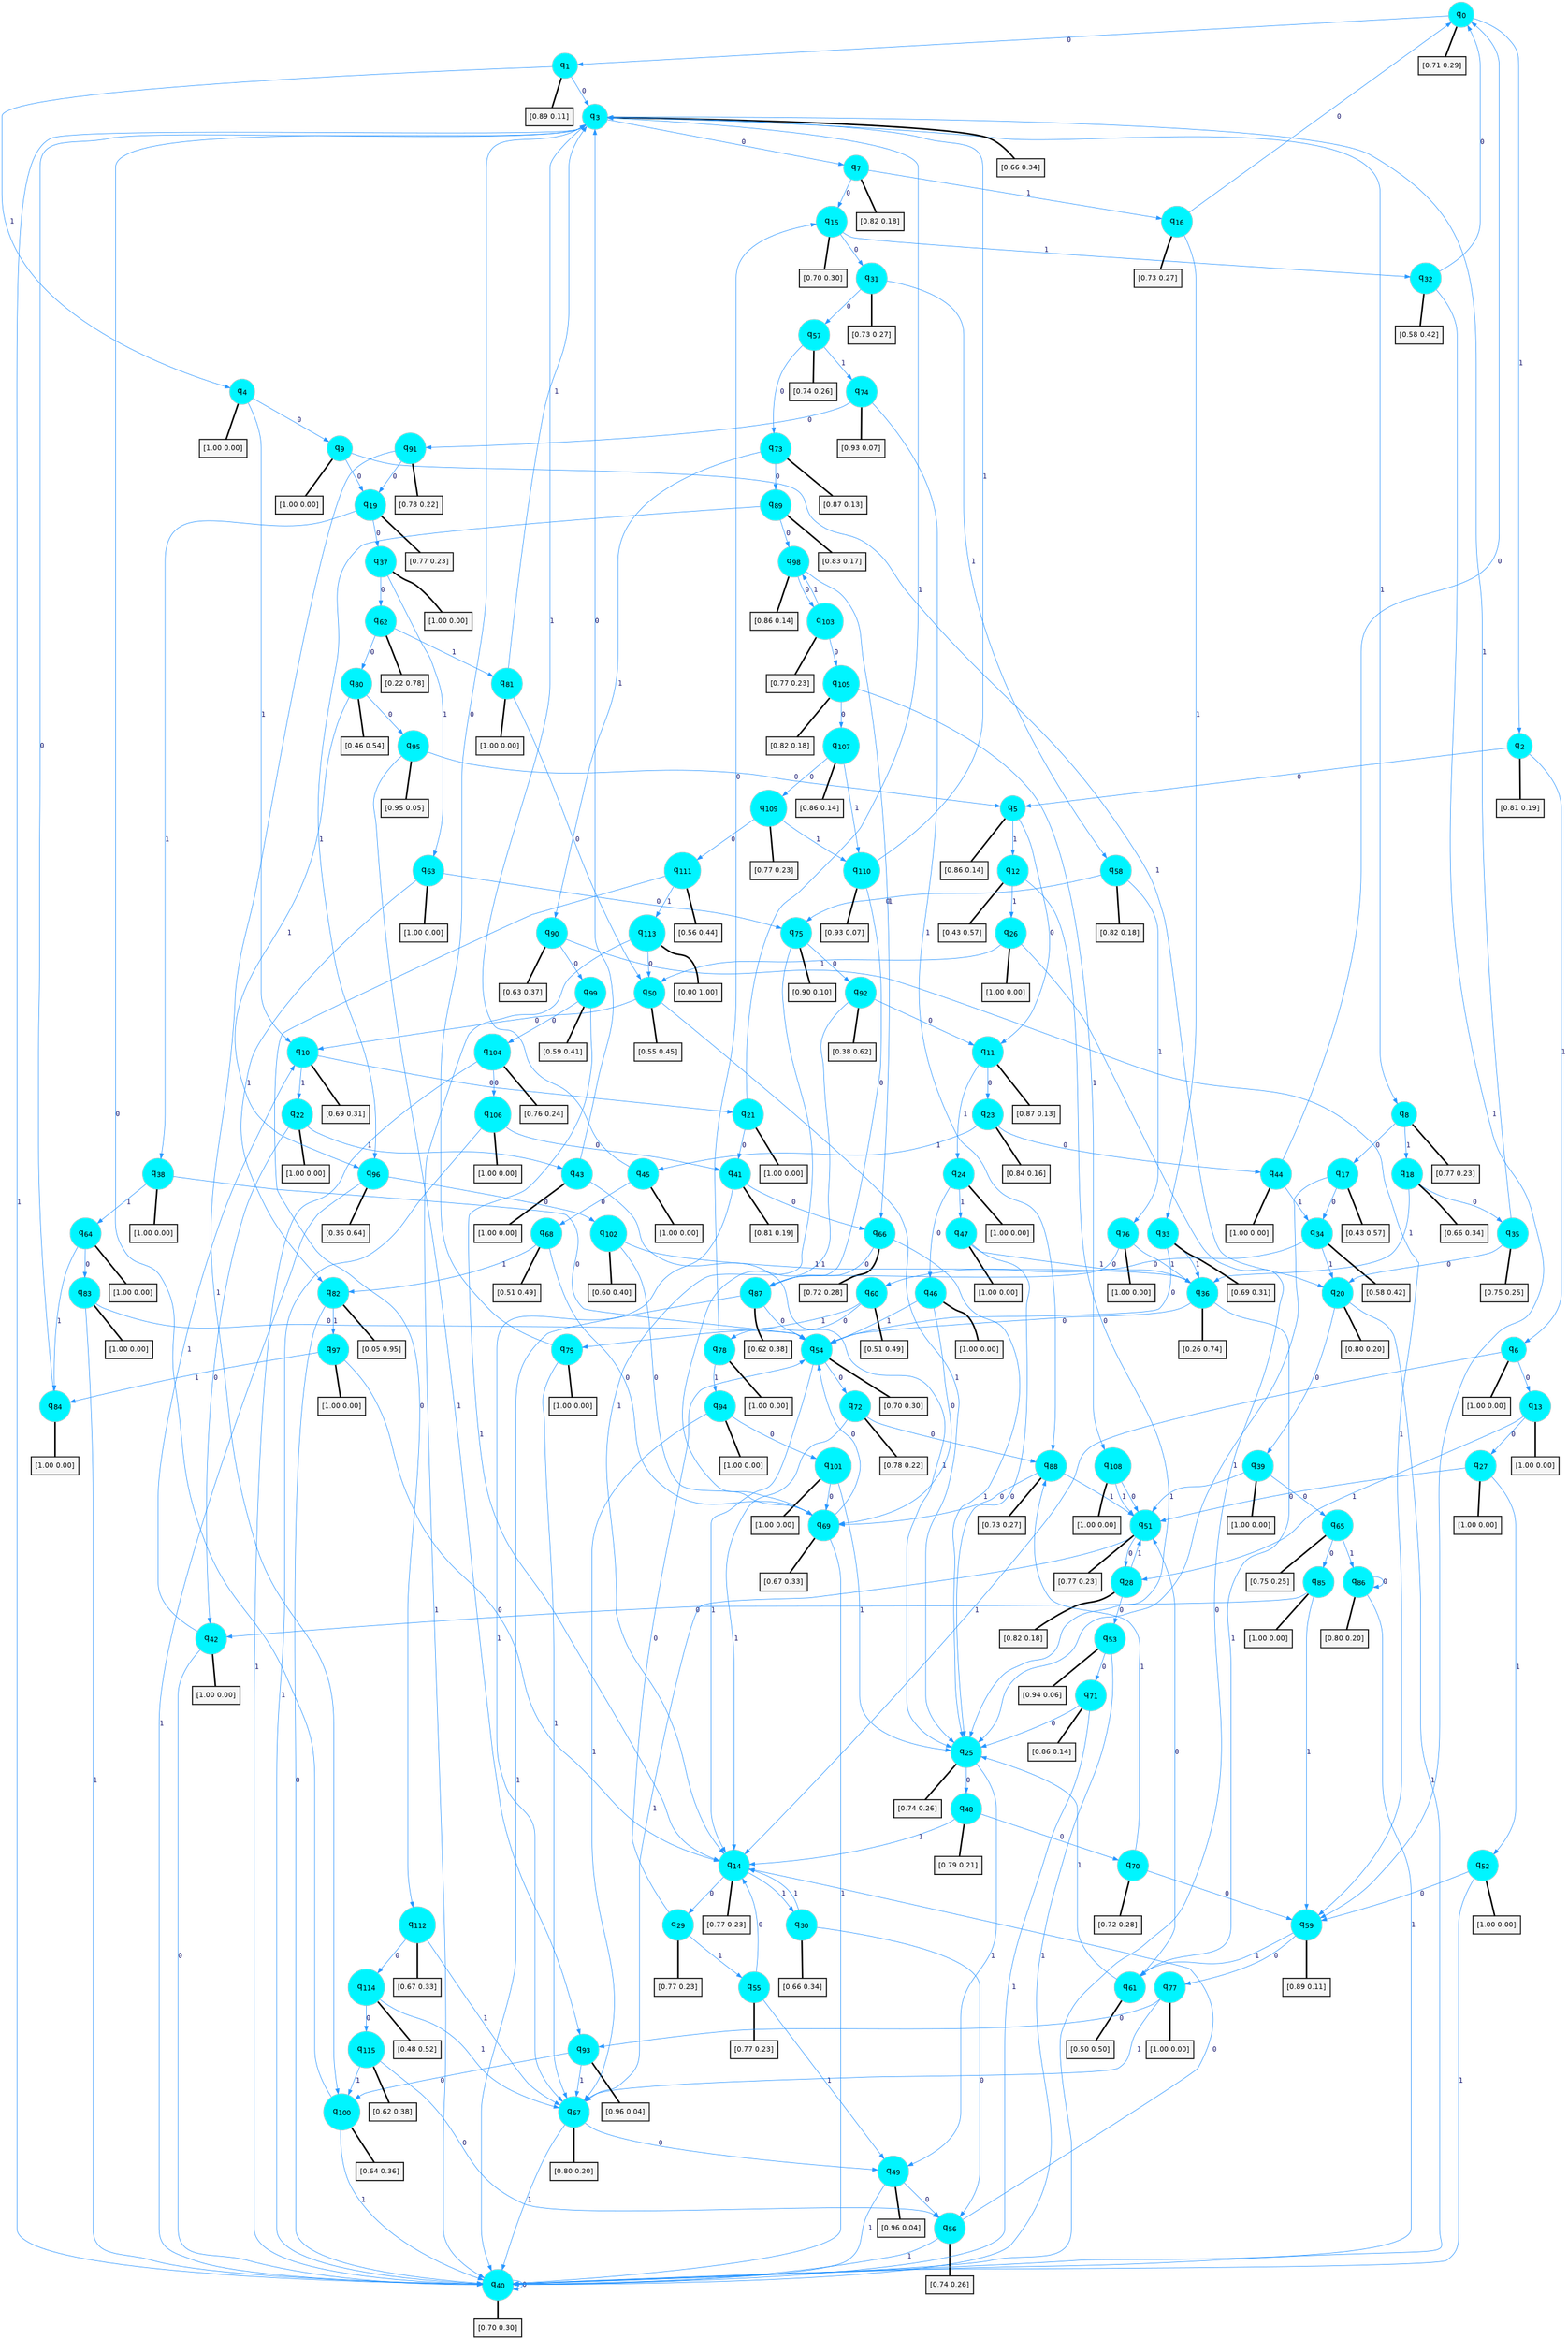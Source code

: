 digraph G {
graph [
bgcolor=transparent, dpi=300, rankdir=TD, size="40,25"];
node [
color=gray, fillcolor=turquoise1, fontcolor=black, fontname=Helvetica, fontsize=16, fontweight=bold, shape=circle, style=filled];
edge [
arrowsize=1, color=dodgerblue1, fontcolor=midnightblue, fontname=courier, fontweight=bold, penwidth=1, style=solid, weight=20];
0[label=<q<SUB>0</SUB>>];
1[label=<q<SUB>1</SUB>>];
2[label=<q<SUB>2</SUB>>];
3[label=<q<SUB>3</SUB>>];
4[label=<q<SUB>4</SUB>>];
5[label=<q<SUB>5</SUB>>];
6[label=<q<SUB>6</SUB>>];
7[label=<q<SUB>7</SUB>>];
8[label=<q<SUB>8</SUB>>];
9[label=<q<SUB>9</SUB>>];
10[label=<q<SUB>10</SUB>>];
11[label=<q<SUB>11</SUB>>];
12[label=<q<SUB>12</SUB>>];
13[label=<q<SUB>13</SUB>>];
14[label=<q<SUB>14</SUB>>];
15[label=<q<SUB>15</SUB>>];
16[label=<q<SUB>16</SUB>>];
17[label=<q<SUB>17</SUB>>];
18[label=<q<SUB>18</SUB>>];
19[label=<q<SUB>19</SUB>>];
20[label=<q<SUB>20</SUB>>];
21[label=<q<SUB>21</SUB>>];
22[label=<q<SUB>22</SUB>>];
23[label=<q<SUB>23</SUB>>];
24[label=<q<SUB>24</SUB>>];
25[label=<q<SUB>25</SUB>>];
26[label=<q<SUB>26</SUB>>];
27[label=<q<SUB>27</SUB>>];
28[label=<q<SUB>28</SUB>>];
29[label=<q<SUB>29</SUB>>];
30[label=<q<SUB>30</SUB>>];
31[label=<q<SUB>31</SUB>>];
32[label=<q<SUB>32</SUB>>];
33[label=<q<SUB>33</SUB>>];
34[label=<q<SUB>34</SUB>>];
35[label=<q<SUB>35</SUB>>];
36[label=<q<SUB>36</SUB>>];
37[label=<q<SUB>37</SUB>>];
38[label=<q<SUB>38</SUB>>];
39[label=<q<SUB>39</SUB>>];
40[label=<q<SUB>40</SUB>>];
41[label=<q<SUB>41</SUB>>];
42[label=<q<SUB>42</SUB>>];
43[label=<q<SUB>43</SUB>>];
44[label=<q<SUB>44</SUB>>];
45[label=<q<SUB>45</SUB>>];
46[label=<q<SUB>46</SUB>>];
47[label=<q<SUB>47</SUB>>];
48[label=<q<SUB>48</SUB>>];
49[label=<q<SUB>49</SUB>>];
50[label=<q<SUB>50</SUB>>];
51[label=<q<SUB>51</SUB>>];
52[label=<q<SUB>52</SUB>>];
53[label=<q<SUB>53</SUB>>];
54[label=<q<SUB>54</SUB>>];
55[label=<q<SUB>55</SUB>>];
56[label=<q<SUB>56</SUB>>];
57[label=<q<SUB>57</SUB>>];
58[label=<q<SUB>58</SUB>>];
59[label=<q<SUB>59</SUB>>];
60[label=<q<SUB>60</SUB>>];
61[label=<q<SUB>61</SUB>>];
62[label=<q<SUB>62</SUB>>];
63[label=<q<SUB>63</SUB>>];
64[label=<q<SUB>64</SUB>>];
65[label=<q<SUB>65</SUB>>];
66[label=<q<SUB>66</SUB>>];
67[label=<q<SUB>67</SUB>>];
68[label=<q<SUB>68</SUB>>];
69[label=<q<SUB>69</SUB>>];
70[label=<q<SUB>70</SUB>>];
71[label=<q<SUB>71</SUB>>];
72[label=<q<SUB>72</SUB>>];
73[label=<q<SUB>73</SUB>>];
74[label=<q<SUB>74</SUB>>];
75[label=<q<SUB>75</SUB>>];
76[label=<q<SUB>76</SUB>>];
77[label=<q<SUB>77</SUB>>];
78[label=<q<SUB>78</SUB>>];
79[label=<q<SUB>79</SUB>>];
80[label=<q<SUB>80</SUB>>];
81[label=<q<SUB>81</SUB>>];
82[label=<q<SUB>82</SUB>>];
83[label=<q<SUB>83</SUB>>];
84[label=<q<SUB>84</SUB>>];
85[label=<q<SUB>85</SUB>>];
86[label=<q<SUB>86</SUB>>];
87[label=<q<SUB>87</SUB>>];
88[label=<q<SUB>88</SUB>>];
89[label=<q<SUB>89</SUB>>];
90[label=<q<SUB>90</SUB>>];
91[label=<q<SUB>91</SUB>>];
92[label=<q<SUB>92</SUB>>];
93[label=<q<SUB>93</SUB>>];
94[label=<q<SUB>94</SUB>>];
95[label=<q<SUB>95</SUB>>];
96[label=<q<SUB>96</SUB>>];
97[label=<q<SUB>97</SUB>>];
98[label=<q<SUB>98</SUB>>];
99[label=<q<SUB>99</SUB>>];
100[label=<q<SUB>100</SUB>>];
101[label=<q<SUB>101</SUB>>];
102[label=<q<SUB>102</SUB>>];
103[label=<q<SUB>103</SUB>>];
104[label=<q<SUB>104</SUB>>];
105[label=<q<SUB>105</SUB>>];
106[label=<q<SUB>106</SUB>>];
107[label=<q<SUB>107</SUB>>];
108[label=<q<SUB>108</SUB>>];
109[label=<q<SUB>109</SUB>>];
110[label=<q<SUB>110</SUB>>];
111[label=<q<SUB>111</SUB>>];
112[label=<q<SUB>112</SUB>>];
113[label=<q<SUB>113</SUB>>];
114[label=<q<SUB>114</SUB>>];
115[label=<q<SUB>115</SUB>>];
116[label="[0.71 0.29]", shape=box,fontcolor=black, fontname=Helvetica, fontsize=14, penwidth=2, fillcolor=whitesmoke,color=black];
117[label="[0.89 0.11]", shape=box,fontcolor=black, fontname=Helvetica, fontsize=14, penwidth=2, fillcolor=whitesmoke,color=black];
118[label="[0.81 0.19]", shape=box,fontcolor=black, fontname=Helvetica, fontsize=14, penwidth=2, fillcolor=whitesmoke,color=black];
119[label="[0.66 0.34]", shape=box,fontcolor=black, fontname=Helvetica, fontsize=14, penwidth=2, fillcolor=whitesmoke,color=black];
120[label="[1.00 0.00]", shape=box,fontcolor=black, fontname=Helvetica, fontsize=14, penwidth=2, fillcolor=whitesmoke,color=black];
121[label="[0.86 0.14]", shape=box,fontcolor=black, fontname=Helvetica, fontsize=14, penwidth=2, fillcolor=whitesmoke,color=black];
122[label="[1.00 0.00]", shape=box,fontcolor=black, fontname=Helvetica, fontsize=14, penwidth=2, fillcolor=whitesmoke,color=black];
123[label="[0.82 0.18]", shape=box,fontcolor=black, fontname=Helvetica, fontsize=14, penwidth=2, fillcolor=whitesmoke,color=black];
124[label="[0.77 0.23]", shape=box,fontcolor=black, fontname=Helvetica, fontsize=14, penwidth=2, fillcolor=whitesmoke,color=black];
125[label="[1.00 0.00]", shape=box,fontcolor=black, fontname=Helvetica, fontsize=14, penwidth=2, fillcolor=whitesmoke,color=black];
126[label="[0.69 0.31]", shape=box,fontcolor=black, fontname=Helvetica, fontsize=14, penwidth=2, fillcolor=whitesmoke,color=black];
127[label="[0.87 0.13]", shape=box,fontcolor=black, fontname=Helvetica, fontsize=14, penwidth=2, fillcolor=whitesmoke,color=black];
128[label="[0.43 0.57]", shape=box,fontcolor=black, fontname=Helvetica, fontsize=14, penwidth=2, fillcolor=whitesmoke,color=black];
129[label="[1.00 0.00]", shape=box,fontcolor=black, fontname=Helvetica, fontsize=14, penwidth=2, fillcolor=whitesmoke,color=black];
130[label="[0.77 0.23]", shape=box,fontcolor=black, fontname=Helvetica, fontsize=14, penwidth=2, fillcolor=whitesmoke,color=black];
131[label="[0.70 0.30]", shape=box,fontcolor=black, fontname=Helvetica, fontsize=14, penwidth=2, fillcolor=whitesmoke,color=black];
132[label="[0.73 0.27]", shape=box,fontcolor=black, fontname=Helvetica, fontsize=14, penwidth=2, fillcolor=whitesmoke,color=black];
133[label="[0.43 0.57]", shape=box,fontcolor=black, fontname=Helvetica, fontsize=14, penwidth=2, fillcolor=whitesmoke,color=black];
134[label="[0.66 0.34]", shape=box,fontcolor=black, fontname=Helvetica, fontsize=14, penwidth=2, fillcolor=whitesmoke,color=black];
135[label="[0.77 0.23]", shape=box,fontcolor=black, fontname=Helvetica, fontsize=14, penwidth=2, fillcolor=whitesmoke,color=black];
136[label="[0.80 0.20]", shape=box,fontcolor=black, fontname=Helvetica, fontsize=14, penwidth=2, fillcolor=whitesmoke,color=black];
137[label="[1.00 0.00]", shape=box,fontcolor=black, fontname=Helvetica, fontsize=14, penwidth=2, fillcolor=whitesmoke,color=black];
138[label="[1.00 0.00]", shape=box,fontcolor=black, fontname=Helvetica, fontsize=14, penwidth=2, fillcolor=whitesmoke,color=black];
139[label="[0.84 0.16]", shape=box,fontcolor=black, fontname=Helvetica, fontsize=14, penwidth=2, fillcolor=whitesmoke,color=black];
140[label="[1.00 0.00]", shape=box,fontcolor=black, fontname=Helvetica, fontsize=14, penwidth=2, fillcolor=whitesmoke,color=black];
141[label="[0.74 0.26]", shape=box,fontcolor=black, fontname=Helvetica, fontsize=14, penwidth=2, fillcolor=whitesmoke,color=black];
142[label="[1.00 0.00]", shape=box,fontcolor=black, fontname=Helvetica, fontsize=14, penwidth=2, fillcolor=whitesmoke,color=black];
143[label="[1.00 0.00]", shape=box,fontcolor=black, fontname=Helvetica, fontsize=14, penwidth=2, fillcolor=whitesmoke,color=black];
144[label="[0.82 0.18]", shape=box,fontcolor=black, fontname=Helvetica, fontsize=14, penwidth=2, fillcolor=whitesmoke,color=black];
145[label="[0.77 0.23]", shape=box,fontcolor=black, fontname=Helvetica, fontsize=14, penwidth=2, fillcolor=whitesmoke,color=black];
146[label="[0.66 0.34]", shape=box,fontcolor=black, fontname=Helvetica, fontsize=14, penwidth=2, fillcolor=whitesmoke,color=black];
147[label="[0.73 0.27]", shape=box,fontcolor=black, fontname=Helvetica, fontsize=14, penwidth=2, fillcolor=whitesmoke,color=black];
148[label="[0.58 0.42]", shape=box,fontcolor=black, fontname=Helvetica, fontsize=14, penwidth=2, fillcolor=whitesmoke,color=black];
149[label="[0.69 0.31]", shape=box,fontcolor=black, fontname=Helvetica, fontsize=14, penwidth=2, fillcolor=whitesmoke,color=black];
150[label="[0.58 0.42]", shape=box,fontcolor=black, fontname=Helvetica, fontsize=14, penwidth=2, fillcolor=whitesmoke,color=black];
151[label="[0.75 0.25]", shape=box,fontcolor=black, fontname=Helvetica, fontsize=14, penwidth=2, fillcolor=whitesmoke,color=black];
152[label="[0.26 0.74]", shape=box,fontcolor=black, fontname=Helvetica, fontsize=14, penwidth=2, fillcolor=whitesmoke,color=black];
153[label="[1.00 0.00]", shape=box,fontcolor=black, fontname=Helvetica, fontsize=14, penwidth=2, fillcolor=whitesmoke,color=black];
154[label="[1.00 0.00]", shape=box,fontcolor=black, fontname=Helvetica, fontsize=14, penwidth=2, fillcolor=whitesmoke,color=black];
155[label="[1.00 0.00]", shape=box,fontcolor=black, fontname=Helvetica, fontsize=14, penwidth=2, fillcolor=whitesmoke,color=black];
156[label="[0.70 0.30]", shape=box,fontcolor=black, fontname=Helvetica, fontsize=14, penwidth=2, fillcolor=whitesmoke,color=black];
157[label="[0.81 0.19]", shape=box,fontcolor=black, fontname=Helvetica, fontsize=14, penwidth=2, fillcolor=whitesmoke,color=black];
158[label="[1.00 0.00]", shape=box,fontcolor=black, fontname=Helvetica, fontsize=14, penwidth=2, fillcolor=whitesmoke,color=black];
159[label="[1.00 0.00]", shape=box,fontcolor=black, fontname=Helvetica, fontsize=14, penwidth=2, fillcolor=whitesmoke,color=black];
160[label="[1.00 0.00]", shape=box,fontcolor=black, fontname=Helvetica, fontsize=14, penwidth=2, fillcolor=whitesmoke,color=black];
161[label="[1.00 0.00]", shape=box,fontcolor=black, fontname=Helvetica, fontsize=14, penwidth=2, fillcolor=whitesmoke,color=black];
162[label="[1.00 0.00]", shape=box,fontcolor=black, fontname=Helvetica, fontsize=14, penwidth=2, fillcolor=whitesmoke,color=black];
163[label="[1.00 0.00]", shape=box,fontcolor=black, fontname=Helvetica, fontsize=14, penwidth=2, fillcolor=whitesmoke,color=black];
164[label="[0.79 0.21]", shape=box,fontcolor=black, fontname=Helvetica, fontsize=14, penwidth=2, fillcolor=whitesmoke,color=black];
165[label="[0.96 0.04]", shape=box,fontcolor=black, fontname=Helvetica, fontsize=14, penwidth=2, fillcolor=whitesmoke,color=black];
166[label="[0.55 0.45]", shape=box,fontcolor=black, fontname=Helvetica, fontsize=14, penwidth=2, fillcolor=whitesmoke,color=black];
167[label="[0.77 0.23]", shape=box,fontcolor=black, fontname=Helvetica, fontsize=14, penwidth=2, fillcolor=whitesmoke,color=black];
168[label="[1.00 0.00]", shape=box,fontcolor=black, fontname=Helvetica, fontsize=14, penwidth=2, fillcolor=whitesmoke,color=black];
169[label="[0.94 0.06]", shape=box,fontcolor=black, fontname=Helvetica, fontsize=14, penwidth=2, fillcolor=whitesmoke,color=black];
170[label="[0.70 0.30]", shape=box,fontcolor=black, fontname=Helvetica, fontsize=14, penwidth=2, fillcolor=whitesmoke,color=black];
171[label="[0.77 0.23]", shape=box,fontcolor=black, fontname=Helvetica, fontsize=14, penwidth=2, fillcolor=whitesmoke,color=black];
172[label="[0.74 0.26]", shape=box,fontcolor=black, fontname=Helvetica, fontsize=14, penwidth=2, fillcolor=whitesmoke,color=black];
173[label="[0.74 0.26]", shape=box,fontcolor=black, fontname=Helvetica, fontsize=14, penwidth=2, fillcolor=whitesmoke,color=black];
174[label="[0.82 0.18]", shape=box,fontcolor=black, fontname=Helvetica, fontsize=14, penwidth=2, fillcolor=whitesmoke,color=black];
175[label="[0.89 0.11]", shape=box,fontcolor=black, fontname=Helvetica, fontsize=14, penwidth=2, fillcolor=whitesmoke,color=black];
176[label="[0.51 0.49]", shape=box,fontcolor=black, fontname=Helvetica, fontsize=14, penwidth=2, fillcolor=whitesmoke,color=black];
177[label="[0.50 0.50]", shape=box,fontcolor=black, fontname=Helvetica, fontsize=14, penwidth=2, fillcolor=whitesmoke,color=black];
178[label="[0.22 0.78]", shape=box,fontcolor=black, fontname=Helvetica, fontsize=14, penwidth=2, fillcolor=whitesmoke,color=black];
179[label="[1.00 0.00]", shape=box,fontcolor=black, fontname=Helvetica, fontsize=14, penwidth=2, fillcolor=whitesmoke,color=black];
180[label="[1.00 0.00]", shape=box,fontcolor=black, fontname=Helvetica, fontsize=14, penwidth=2, fillcolor=whitesmoke,color=black];
181[label="[0.75 0.25]", shape=box,fontcolor=black, fontname=Helvetica, fontsize=14, penwidth=2, fillcolor=whitesmoke,color=black];
182[label="[0.72 0.28]", shape=box,fontcolor=black, fontname=Helvetica, fontsize=14, penwidth=2, fillcolor=whitesmoke,color=black];
183[label="[0.80 0.20]", shape=box,fontcolor=black, fontname=Helvetica, fontsize=14, penwidth=2, fillcolor=whitesmoke,color=black];
184[label="[0.51 0.49]", shape=box,fontcolor=black, fontname=Helvetica, fontsize=14, penwidth=2, fillcolor=whitesmoke,color=black];
185[label="[0.67 0.33]", shape=box,fontcolor=black, fontname=Helvetica, fontsize=14, penwidth=2, fillcolor=whitesmoke,color=black];
186[label="[0.72 0.28]", shape=box,fontcolor=black, fontname=Helvetica, fontsize=14, penwidth=2, fillcolor=whitesmoke,color=black];
187[label="[0.86 0.14]", shape=box,fontcolor=black, fontname=Helvetica, fontsize=14, penwidth=2, fillcolor=whitesmoke,color=black];
188[label="[0.78 0.22]", shape=box,fontcolor=black, fontname=Helvetica, fontsize=14, penwidth=2, fillcolor=whitesmoke,color=black];
189[label="[0.87 0.13]", shape=box,fontcolor=black, fontname=Helvetica, fontsize=14, penwidth=2, fillcolor=whitesmoke,color=black];
190[label="[0.93 0.07]", shape=box,fontcolor=black, fontname=Helvetica, fontsize=14, penwidth=2, fillcolor=whitesmoke,color=black];
191[label="[0.90 0.10]", shape=box,fontcolor=black, fontname=Helvetica, fontsize=14, penwidth=2, fillcolor=whitesmoke,color=black];
192[label="[1.00 0.00]", shape=box,fontcolor=black, fontname=Helvetica, fontsize=14, penwidth=2, fillcolor=whitesmoke,color=black];
193[label="[1.00 0.00]", shape=box,fontcolor=black, fontname=Helvetica, fontsize=14, penwidth=2, fillcolor=whitesmoke,color=black];
194[label="[1.00 0.00]", shape=box,fontcolor=black, fontname=Helvetica, fontsize=14, penwidth=2, fillcolor=whitesmoke,color=black];
195[label="[1.00 0.00]", shape=box,fontcolor=black, fontname=Helvetica, fontsize=14, penwidth=2, fillcolor=whitesmoke,color=black];
196[label="[0.46 0.54]", shape=box,fontcolor=black, fontname=Helvetica, fontsize=14, penwidth=2, fillcolor=whitesmoke,color=black];
197[label="[1.00 0.00]", shape=box,fontcolor=black, fontname=Helvetica, fontsize=14, penwidth=2, fillcolor=whitesmoke,color=black];
198[label="[0.05 0.95]", shape=box,fontcolor=black, fontname=Helvetica, fontsize=14, penwidth=2, fillcolor=whitesmoke,color=black];
199[label="[1.00 0.00]", shape=box,fontcolor=black, fontname=Helvetica, fontsize=14, penwidth=2, fillcolor=whitesmoke,color=black];
200[label="[1.00 0.00]", shape=box,fontcolor=black, fontname=Helvetica, fontsize=14, penwidth=2, fillcolor=whitesmoke,color=black];
201[label="[1.00 0.00]", shape=box,fontcolor=black, fontname=Helvetica, fontsize=14, penwidth=2, fillcolor=whitesmoke,color=black];
202[label="[0.80 0.20]", shape=box,fontcolor=black, fontname=Helvetica, fontsize=14, penwidth=2, fillcolor=whitesmoke,color=black];
203[label="[0.62 0.38]", shape=box,fontcolor=black, fontname=Helvetica, fontsize=14, penwidth=2, fillcolor=whitesmoke,color=black];
204[label="[0.73 0.27]", shape=box,fontcolor=black, fontname=Helvetica, fontsize=14, penwidth=2, fillcolor=whitesmoke,color=black];
205[label="[0.83 0.17]", shape=box,fontcolor=black, fontname=Helvetica, fontsize=14, penwidth=2, fillcolor=whitesmoke,color=black];
206[label="[0.63 0.37]", shape=box,fontcolor=black, fontname=Helvetica, fontsize=14, penwidth=2, fillcolor=whitesmoke,color=black];
207[label="[0.78 0.22]", shape=box,fontcolor=black, fontname=Helvetica, fontsize=14, penwidth=2, fillcolor=whitesmoke,color=black];
208[label="[0.38 0.62]", shape=box,fontcolor=black, fontname=Helvetica, fontsize=14, penwidth=2, fillcolor=whitesmoke,color=black];
209[label="[0.96 0.04]", shape=box,fontcolor=black, fontname=Helvetica, fontsize=14, penwidth=2, fillcolor=whitesmoke,color=black];
210[label="[1.00 0.00]", shape=box,fontcolor=black, fontname=Helvetica, fontsize=14, penwidth=2, fillcolor=whitesmoke,color=black];
211[label="[0.95 0.05]", shape=box,fontcolor=black, fontname=Helvetica, fontsize=14, penwidth=2, fillcolor=whitesmoke,color=black];
212[label="[0.36 0.64]", shape=box,fontcolor=black, fontname=Helvetica, fontsize=14, penwidth=2, fillcolor=whitesmoke,color=black];
213[label="[1.00 0.00]", shape=box,fontcolor=black, fontname=Helvetica, fontsize=14, penwidth=2, fillcolor=whitesmoke,color=black];
214[label="[0.86 0.14]", shape=box,fontcolor=black, fontname=Helvetica, fontsize=14, penwidth=2, fillcolor=whitesmoke,color=black];
215[label="[0.59 0.41]", shape=box,fontcolor=black, fontname=Helvetica, fontsize=14, penwidth=2, fillcolor=whitesmoke,color=black];
216[label="[0.64 0.36]", shape=box,fontcolor=black, fontname=Helvetica, fontsize=14, penwidth=2, fillcolor=whitesmoke,color=black];
217[label="[1.00 0.00]", shape=box,fontcolor=black, fontname=Helvetica, fontsize=14, penwidth=2, fillcolor=whitesmoke,color=black];
218[label="[0.60 0.40]", shape=box,fontcolor=black, fontname=Helvetica, fontsize=14, penwidth=2, fillcolor=whitesmoke,color=black];
219[label="[0.77 0.23]", shape=box,fontcolor=black, fontname=Helvetica, fontsize=14, penwidth=2, fillcolor=whitesmoke,color=black];
220[label="[0.76 0.24]", shape=box,fontcolor=black, fontname=Helvetica, fontsize=14, penwidth=2, fillcolor=whitesmoke,color=black];
221[label="[0.82 0.18]", shape=box,fontcolor=black, fontname=Helvetica, fontsize=14, penwidth=2, fillcolor=whitesmoke,color=black];
222[label="[1.00 0.00]", shape=box,fontcolor=black, fontname=Helvetica, fontsize=14, penwidth=2, fillcolor=whitesmoke,color=black];
223[label="[0.86 0.14]", shape=box,fontcolor=black, fontname=Helvetica, fontsize=14, penwidth=2, fillcolor=whitesmoke,color=black];
224[label="[1.00 0.00]", shape=box,fontcolor=black, fontname=Helvetica, fontsize=14, penwidth=2, fillcolor=whitesmoke,color=black];
225[label="[0.77 0.23]", shape=box,fontcolor=black, fontname=Helvetica, fontsize=14, penwidth=2, fillcolor=whitesmoke,color=black];
226[label="[0.93 0.07]", shape=box,fontcolor=black, fontname=Helvetica, fontsize=14, penwidth=2, fillcolor=whitesmoke,color=black];
227[label="[0.56 0.44]", shape=box,fontcolor=black, fontname=Helvetica, fontsize=14, penwidth=2, fillcolor=whitesmoke,color=black];
228[label="[0.67 0.33]", shape=box,fontcolor=black, fontname=Helvetica, fontsize=14, penwidth=2, fillcolor=whitesmoke,color=black];
229[label="[0.00 1.00]", shape=box,fontcolor=black, fontname=Helvetica, fontsize=14, penwidth=2, fillcolor=whitesmoke,color=black];
230[label="[0.48 0.52]", shape=box,fontcolor=black, fontname=Helvetica, fontsize=14, penwidth=2, fillcolor=whitesmoke,color=black];
231[label="[0.62 0.38]", shape=box,fontcolor=black, fontname=Helvetica, fontsize=14, penwidth=2, fillcolor=whitesmoke,color=black];
0->1 [label=0];
0->2 [label=1];
0->116 [arrowhead=none, penwidth=3,color=black];
1->3 [label=0];
1->4 [label=1];
1->117 [arrowhead=none, penwidth=3,color=black];
2->5 [label=0];
2->6 [label=1];
2->118 [arrowhead=none, penwidth=3,color=black];
3->7 [label=0];
3->8 [label=1];
3->119 [arrowhead=none, penwidth=3,color=black];
4->9 [label=0];
4->10 [label=1];
4->120 [arrowhead=none, penwidth=3,color=black];
5->11 [label=0];
5->12 [label=1];
5->121 [arrowhead=none, penwidth=3,color=black];
6->13 [label=0];
6->14 [label=1];
6->122 [arrowhead=none, penwidth=3,color=black];
7->15 [label=0];
7->16 [label=1];
7->123 [arrowhead=none, penwidth=3,color=black];
8->17 [label=0];
8->18 [label=1];
8->124 [arrowhead=none, penwidth=3,color=black];
9->19 [label=0];
9->20 [label=1];
9->125 [arrowhead=none, penwidth=3,color=black];
10->21 [label=0];
10->22 [label=1];
10->126 [arrowhead=none, penwidth=3,color=black];
11->23 [label=0];
11->24 [label=1];
11->127 [arrowhead=none, penwidth=3,color=black];
12->25 [label=0];
12->26 [label=1];
12->128 [arrowhead=none, penwidth=3,color=black];
13->27 [label=0];
13->28 [label=1];
13->129 [arrowhead=none, penwidth=3,color=black];
14->29 [label=0];
14->30 [label=1];
14->130 [arrowhead=none, penwidth=3,color=black];
15->31 [label=0];
15->32 [label=1];
15->131 [arrowhead=none, penwidth=3,color=black];
16->0 [label=0];
16->33 [label=1];
16->132 [arrowhead=none, penwidth=3,color=black];
17->34 [label=0];
17->25 [label=1];
17->133 [arrowhead=none, penwidth=3,color=black];
18->35 [label=0];
18->36 [label=1];
18->134 [arrowhead=none, penwidth=3,color=black];
19->37 [label=0];
19->38 [label=1];
19->135 [arrowhead=none, penwidth=3,color=black];
20->39 [label=0];
20->40 [label=1];
20->136 [arrowhead=none, penwidth=3,color=black];
21->41 [label=0];
21->3 [label=1];
21->137 [arrowhead=none, penwidth=3,color=black];
22->42 [label=0];
22->43 [label=1];
22->138 [arrowhead=none, penwidth=3,color=black];
23->44 [label=0];
23->45 [label=1];
23->139 [arrowhead=none, penwidth=3,color=black];
24->46 [label=0];
24->47 [label=1];
24->140 [arrowhead=none, penwidth=3,color=black];
25->48 [label=0];
25->49 [label=1];
25->141 [arrowhead=none, penwidth=3,color=black];
26->40 [label=0];
26->50 [label=1];
26->142 [arrowhead=none, penwidth=3,color=black];
27->51 [label=0];
27->52 [label=1];
27->143 [arrowhead=none, penwidth=3,color=black];
28->53 [label=0];
28->51 [label=1];
28->144 [arrowhead=none, penwidth=3,color=black];
29->54 [label=0];
29->55 [label=1];
29->145 [arrowhead=none, penwidth=3,color=black];
30->56 [label=0];
30->14 [label=1];
30->146 [arrowhead=none, penwidth=3,color=black];
31->57 [label=0];
31->58 [label=1];
31->147 [arrowhead=none, penwidth=3,color=black];
32->0 [label=0];
32->59 [label=1];
32->148 [arrowhead=none, penwidth=3,color=black];
33->54 [label=0];
33->36 [label=1];
33->149 [arrowhead=none, penwidth=3,color=black];
34->60 [label=0];
34->20 [label=1];
34->150 [arrowhead=none, penwidth=3,color=black];
35->20 [label=0];
35->3 [label=1];
35->151 [arrowhead=none, penwidth=3,color=black];
36->54 [label=0];
36->61 [label=1];
36->152 [arrowhead=none, penwidth=3,color=black];
37->62 [label=0];
37->63 [label=1];
37->153 [arrowhead=none, penwidth=3,color=black];
38->54 [label=0];
38->64 [label=1];
38->154 [arrowhead=none, penwidth=3,color=black];
39->65 [label=0];
39->51 [label=1];
39->155 [arrowhead=none, penwidth=3,color=black];
40->40 [label=0];
40->3 [label=1];
40->156 [arrowhead=none, penwidth=3,color=black];
41->66 [label=0];
41->67 [label=1];
41->157 [arrowhead=none, penwidth=3,color=black];
42->40 [label=0];
42->10 [label=1];
42->158 [arrowhead=none, penwidth=3,color=black];
43->3 [label=0];
43->25 [label=1];
43->159 [arrowhead=none, penwidth=3,color=black];
44->0 [label=0];
44->34 [label=1];
44->160 [arrowhead=none, penwidth=3,color=black];
45->68 [label=0];
45->3 [label=1];
45->161 [arrowhead=none, penwidth=3,color=black];
46->69 [label=0];
46->54 [label=1];
46->162 [arrowhead=none, penwidth=3,color=black];
47->25 [label=0];
47->36 [label=1];
47->163 [arrowhead=none, penwidth=3,color=black];
48->70 [label=0];
48->14 [label=1];
48->164 [arrowhead=none, penwidth=3,color=black];
49->56 [label=0];
49->40 [label=1];
49->165 [arrowhead=none, penwidth=3,color=black];
50->10 [label=0];
50->25 [label=1];
50->166 [arrowhead=none, penwidth=3,color=black];
51->28 [label=0];
51->67 [label=1];
51->167 [arrowhead=none, penwidth=3,color=black];
52->59 [label=0];
52->40 [label=1];
52->168 [arrowhead=none, penwidth=3,color=black];
53->71 [label=0];
53->40 [label=1];
53->169 [arrowhead=none, penwidth=3,color=black];
54->72 [label=0];
54->14 [label=1];
54->170 [arrowhead=none, penwidth=3,color=black];
55->14 [label=0];
55->49 [label=1];
55->171 [arrowhead=none, penwidth=3,color=black];
56->14 [label=0];
56->40 [label=1];
56->172 [arrowhead=none, penwidth=3,color=black];
57->73 [label=0];
57->74 [label=1];
57->173 [arrowhead=none, penwidth=3,color=black];
58->75 [label=0];
58->76 [label=1];
58->174 [arrowhead=none, penwidth=3,color=black];
59->77 [label=0];
59->61 [label=1];
59->175 [arrowhead=none, penwidth=3,color=black];
60->78 [label=0];
60->79 [label=1];
60->176 [arrowhead=none, penwidth=3,color=black];
61->51 [label=0];
61->25 [label=1];
61->177 [arrowhead=none, penwidth=3,color=black];
62->80 [label=0];
62->81 [label=1];
62->178 [arrowhead=none, penwidth=3,color=black];
63->75 [label=0];
63->82 [label=1];
63->179 [arrowhead=none, penwidth=3,color=black];
64->83 [label=0];
64->84 [label=1];
64->180 [arrowhead=none, penwidth=3,color=black];
65->85 [label=0];
65->86 [label=1];
65->181 [arrowhead=none, penwidth=3,color=black];
66->87 [label=0];
66->25 [label=1];
66->182 [arrowhead=none, penwidth=3,color=black];
67->49 [label=0];
67->40 [label=1];
67->183 [arrowhead=none, penwidth=3,color=black];
68->69 [label=0];
68->82 [label=1];
68->184 [arrowhead=none, penwidth=3,color=black];
69->54 [label=0];
69->40 [label=1];
69->185 [arrowhead=none, penwidth=3,color=black];
70->59 [label=0];
70->88 [label=1];
70->186 [arrowhead=none, penwidth=3,color=black];
71->25 [label=0];
71->40 [label=1];
71->187 [arrowhead=none, penwidth=3,color=black];
72->88 [label=0];
72->14 [label=1];
72->188 [arrowhead=none, penwidth=3,color=black];
73->89 [label=0];
73->90 [label=1];
73->189 [arrowhead=none, penwidth=3,color=black];
74->91 [label=0];
74->88 [label=1];
74->190 [arrowhead=none, penwidth=3,color=black];
75->92 [label=0];
75->14 [label=1];
75->191 [arrowhead=none, penwidth=3,color=black];
76->87 [label=0];
76->36 [label=1];
76->192 [arrowhead=none, penwidth=3,color=black];
77->93 [label=0];
77->67 [label=1];
77->193 [arrowhead=none, penwidth=3,color=black];
78->15 [label=0];
78->94 [label=1];
78->194 [arrowhead=none, penwidth=3,color=black];
79->3 [label=0];
79->67 [label=1];
79->195 [arrowhead=none, penwidth=3,color=black];
80->95 [label=0];
80->96 [label=1];
80->196 [arrowhead=none, penwidth=3,color=black];
81->50 [label=0];
81->3 [label=1];
81->197 [arrowhead=none, penwidth=3,color=black];
82->40 [label=0];
82->97 [label=1];
82->198 [arrowhead=none, penwidth=3,color=black];
83->54 [label=0];
83->40 [label=1];
83->199 [arrowhead=none, penwidth=3,color=black];
84->3 [label=0];
84->200 [arrowhead=none, penwidth=3,color=black];
85->42 [label=0];
85->59 [label=1];
85->201 [arrowhead=none, penwidth=3,color=black];
86->86 [label=0];
86->40 [label=1];
86->202 [arrowhead=none, penwidth=3,color=black];
87->54 [label=0];
87->40 [label=1];
87->203 [arrowhead=none, penwidth=3,color=black];
88->69 [label=0];
88->51 [label=1];
88->204 [arrowhead=none, penwidth=3,color=black];
89->98 [label=0];
89->96 [label=1];
89->205 [arrowhead=none, penwidth=3,color=black];
90->99 [label=0];
90->59 [label=1];
90->206 [arrowhead=none, penwidth=3,color=black];
91->19 [label=0];
91->100 [label=1];
91->207 [arrowhead=none, penwidth=3,color=black];
92->11 [label=0];
92->69 [label=1];
92->208 [arrowhead=none, penwidth=3,color=black];
93->100 [label=0];
93->67 [label=1];
93->209 [arrowhead=none, penwidth=3,color=black];
94->101 [label=0];
94->67 [label=1];
94->210 [arrowhead=none, penwidth=3,color=black];
95->5 [label=0];
95->93 [label=1];
95->211 [arrowhead=none, penwidth=3,color=black];
96->102 [label=0];
96->40 [label=1];
96->212 [arrowhead=none, penwidth=3,color=black];
97->14 [label=0];
97->84 [label=1];
97->213 [arrowhead=none, penwidth=3,color=black];
98->103 [label=0];
98->66 [label=1];
98->214 [arrowhead=none, penwidth=3,color=black];
99->104 [label=0];
99->14 [label=1];
99->215 [arrowhead=none, penwidth=3,color=black];
100->3 [label=0];
100->40 [label=1];
100->216 [arrowhead=none, penwidth=3,color=black];
101->69 [label=0];
101->25 [label=1];
101->217 [arrowhead=none, penwidth=3,color=black];
102->69 [label=0];
102->36 [label=1];
102->218 [arrowhead=none, penwidth=3,color=black];
103->105 [label=0];
103->98 [label=1];
103->219 [arrowhead=none, penwidth=3,color=black];
104->106 [label=0];
104->40 [label=1];
104->220 [arrowhead=none, penwidth=3,color=black];
105->107 [label=0];
105->108 [label=1];
105->221 [arrowhead=none, penwidth=3,color=black];
106->41 [label=0];
106->40 [label=1];
106->222 [arrowhead=none, penwidth=3,color=black];
107->109 [label=0];
107->110 [label=1];
107->223 [arrowhead=none, penwidth=3,color=black];
108->51 [label=0];
108->51 [label=1];
108->224 [arrowhead=none, penwidth=3,color=black];
109->111 [label=0];
109->110 [label=1];
109->225 [arrowhead=none, penwidth=3,color=black];
110->87 [label=0];
110->3 [label=1];
110->226 [arrowhead=none, penwidth=3,color=black];
111->112 [label=0];
111->113 [label=1];
111->227 [arrowhead=none, penwidth=3,color=black];
112->114 [label=0];
112->67 [label=1];
112->228 [arrowhead=none, penwidth=3,color=black];
113->50 [label=0];
113->40 [label=1];
113->229 [arrowhead=none, penwidth=3,color=black];
114->115 [label=0];
114->67 [label=1];
114->230 [arrowhead=none, penwidth=3,color=black];
115->56 [label=0];
115->100 [label=1];
115->231 [arrowhead=none, penwidth=3,color=black];
}
